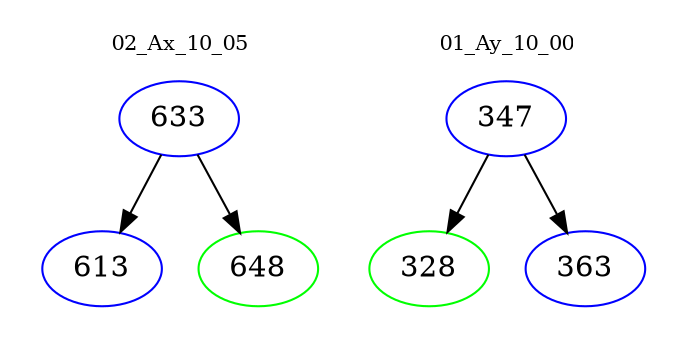 digraph{
subgraph cluster_0 {
color = white
label = "02_Ax_10_05";
fontsize=10;
T0_633 [label="633", color="blue"]
T0_633 -> T0_613 [color="black"]
T0_613 [label="613", color="blue"]
T0_633 -> T0_648 [color="black"]
T0_648 [label="648", color="green"]
}
subgraph cluster_1 {
color = white
label = "01_Ay_10_00";
fontsize=10;
T1_347 [label="347", color="blue"]
T1_347 -> T1_328 [color="black"]
T1_328 [label="328", color="green"]
T1_347 -> T1_363 [color="black"]
T1_363 [label="363", color="blue"]
}
}

